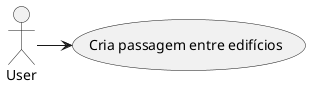 @startuml
'https://plantuml.com/use-case-diagram



User -> (Cria passagem entre edifícios)


@enduml